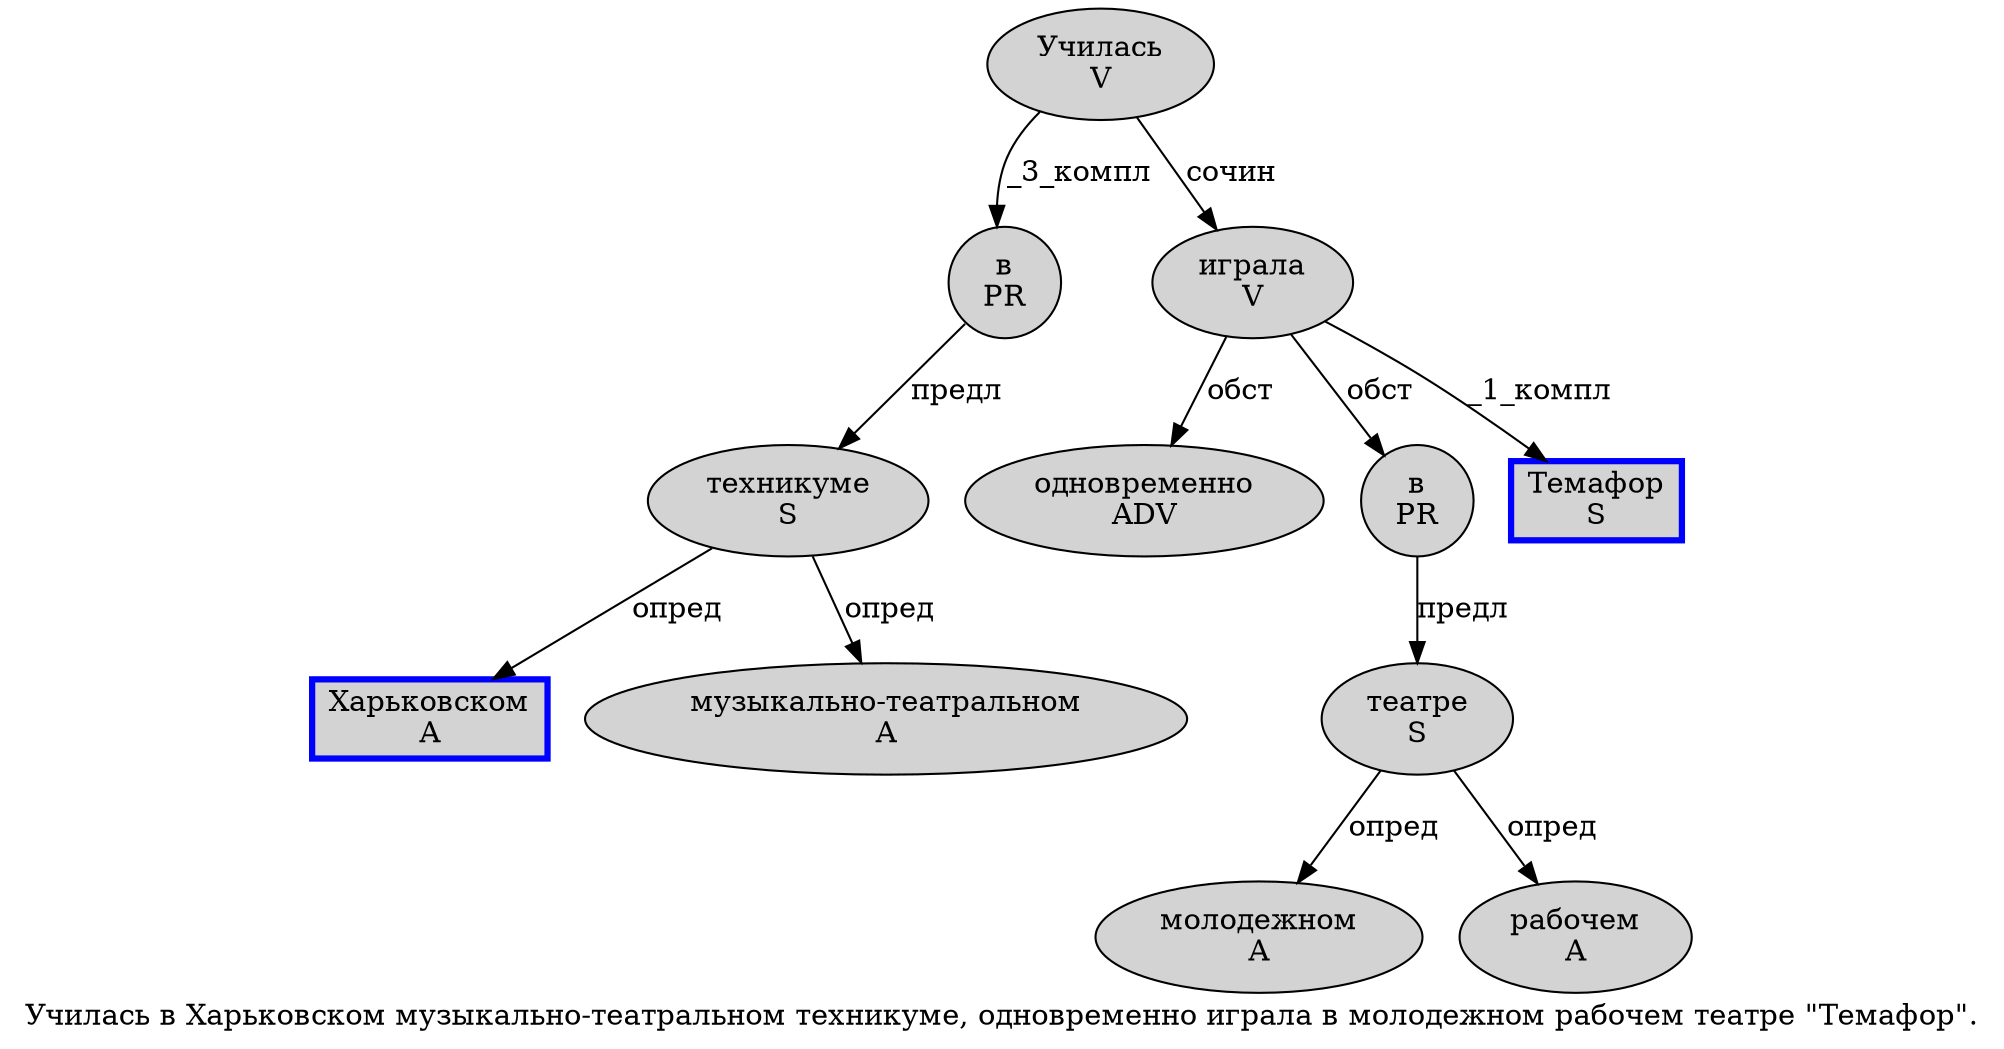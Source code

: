 digraph SENTENCE_1196 {
	graph [label="Училась в Харьковском музыкально-театральном техникуме, одновременно играла в молодежном рабочем театре \"Темафор\"."]
	node [style=filled]
		0 [label="Училась
V" color="" fillcolor=lightgray penwidth=1 shape=ellipse]
		1 [label="в
PR" color="" fillcolor=lightgray penwidth=1 shape=ellipse]
		2 [label="Харьковском
A" color=blue fillcolor=lightgray penwidth=3 shape=box]
		3 [label="музыкально-театральном
A" color="" fillcolor=lightgray penwidth=1 shape=ellipse]
		4 [label="техникуме
S" color="" fillcolor=lightgray penwidth=1 shape=ellipse]
		6 [label="одновременно
ADV" color="" fillcolor=lightgray penwidth=1 shape=ellipse]
		7 [label="играла
V" color="" fillcolor=lightgray penwidth=1 shape=ellipse]
		8 [label="в
PR" color="" fillcolor=lightgray penwidth=1 shape=ellipse]
		9 [label="молодежном
A" color="" fillcolor=lightgray penwidth=1 shape=ellipse]
		10 [label="рабочем
A" color="" fillcolor=lightgray penwidth=1 shape=ellipse]
		11 [label="театре
S" color="" fillcolor=lightgray penwidth=1 shape=ellipse]
		13 [label="Темафор
S" color=blue fillcolor=lightgray penwidth=3 shape=box]
			1 -> 4 [label="предл"]
			4 -> 2 [label="опред"]
			4 -> 3 [label="опред"]
			11 -> 9 [label="опред"]
			11 -> 10 [label="опред"]
			8 -> 11 [label="предл"]
			0 -> 1 [label="_3_компл"]
			0 -> 7 [label="сочин"]
			7 -> 6 [label="обст"]
			7 -> 8 [label="обст"]
			7 -> 13 [label="_1_компл"]
}